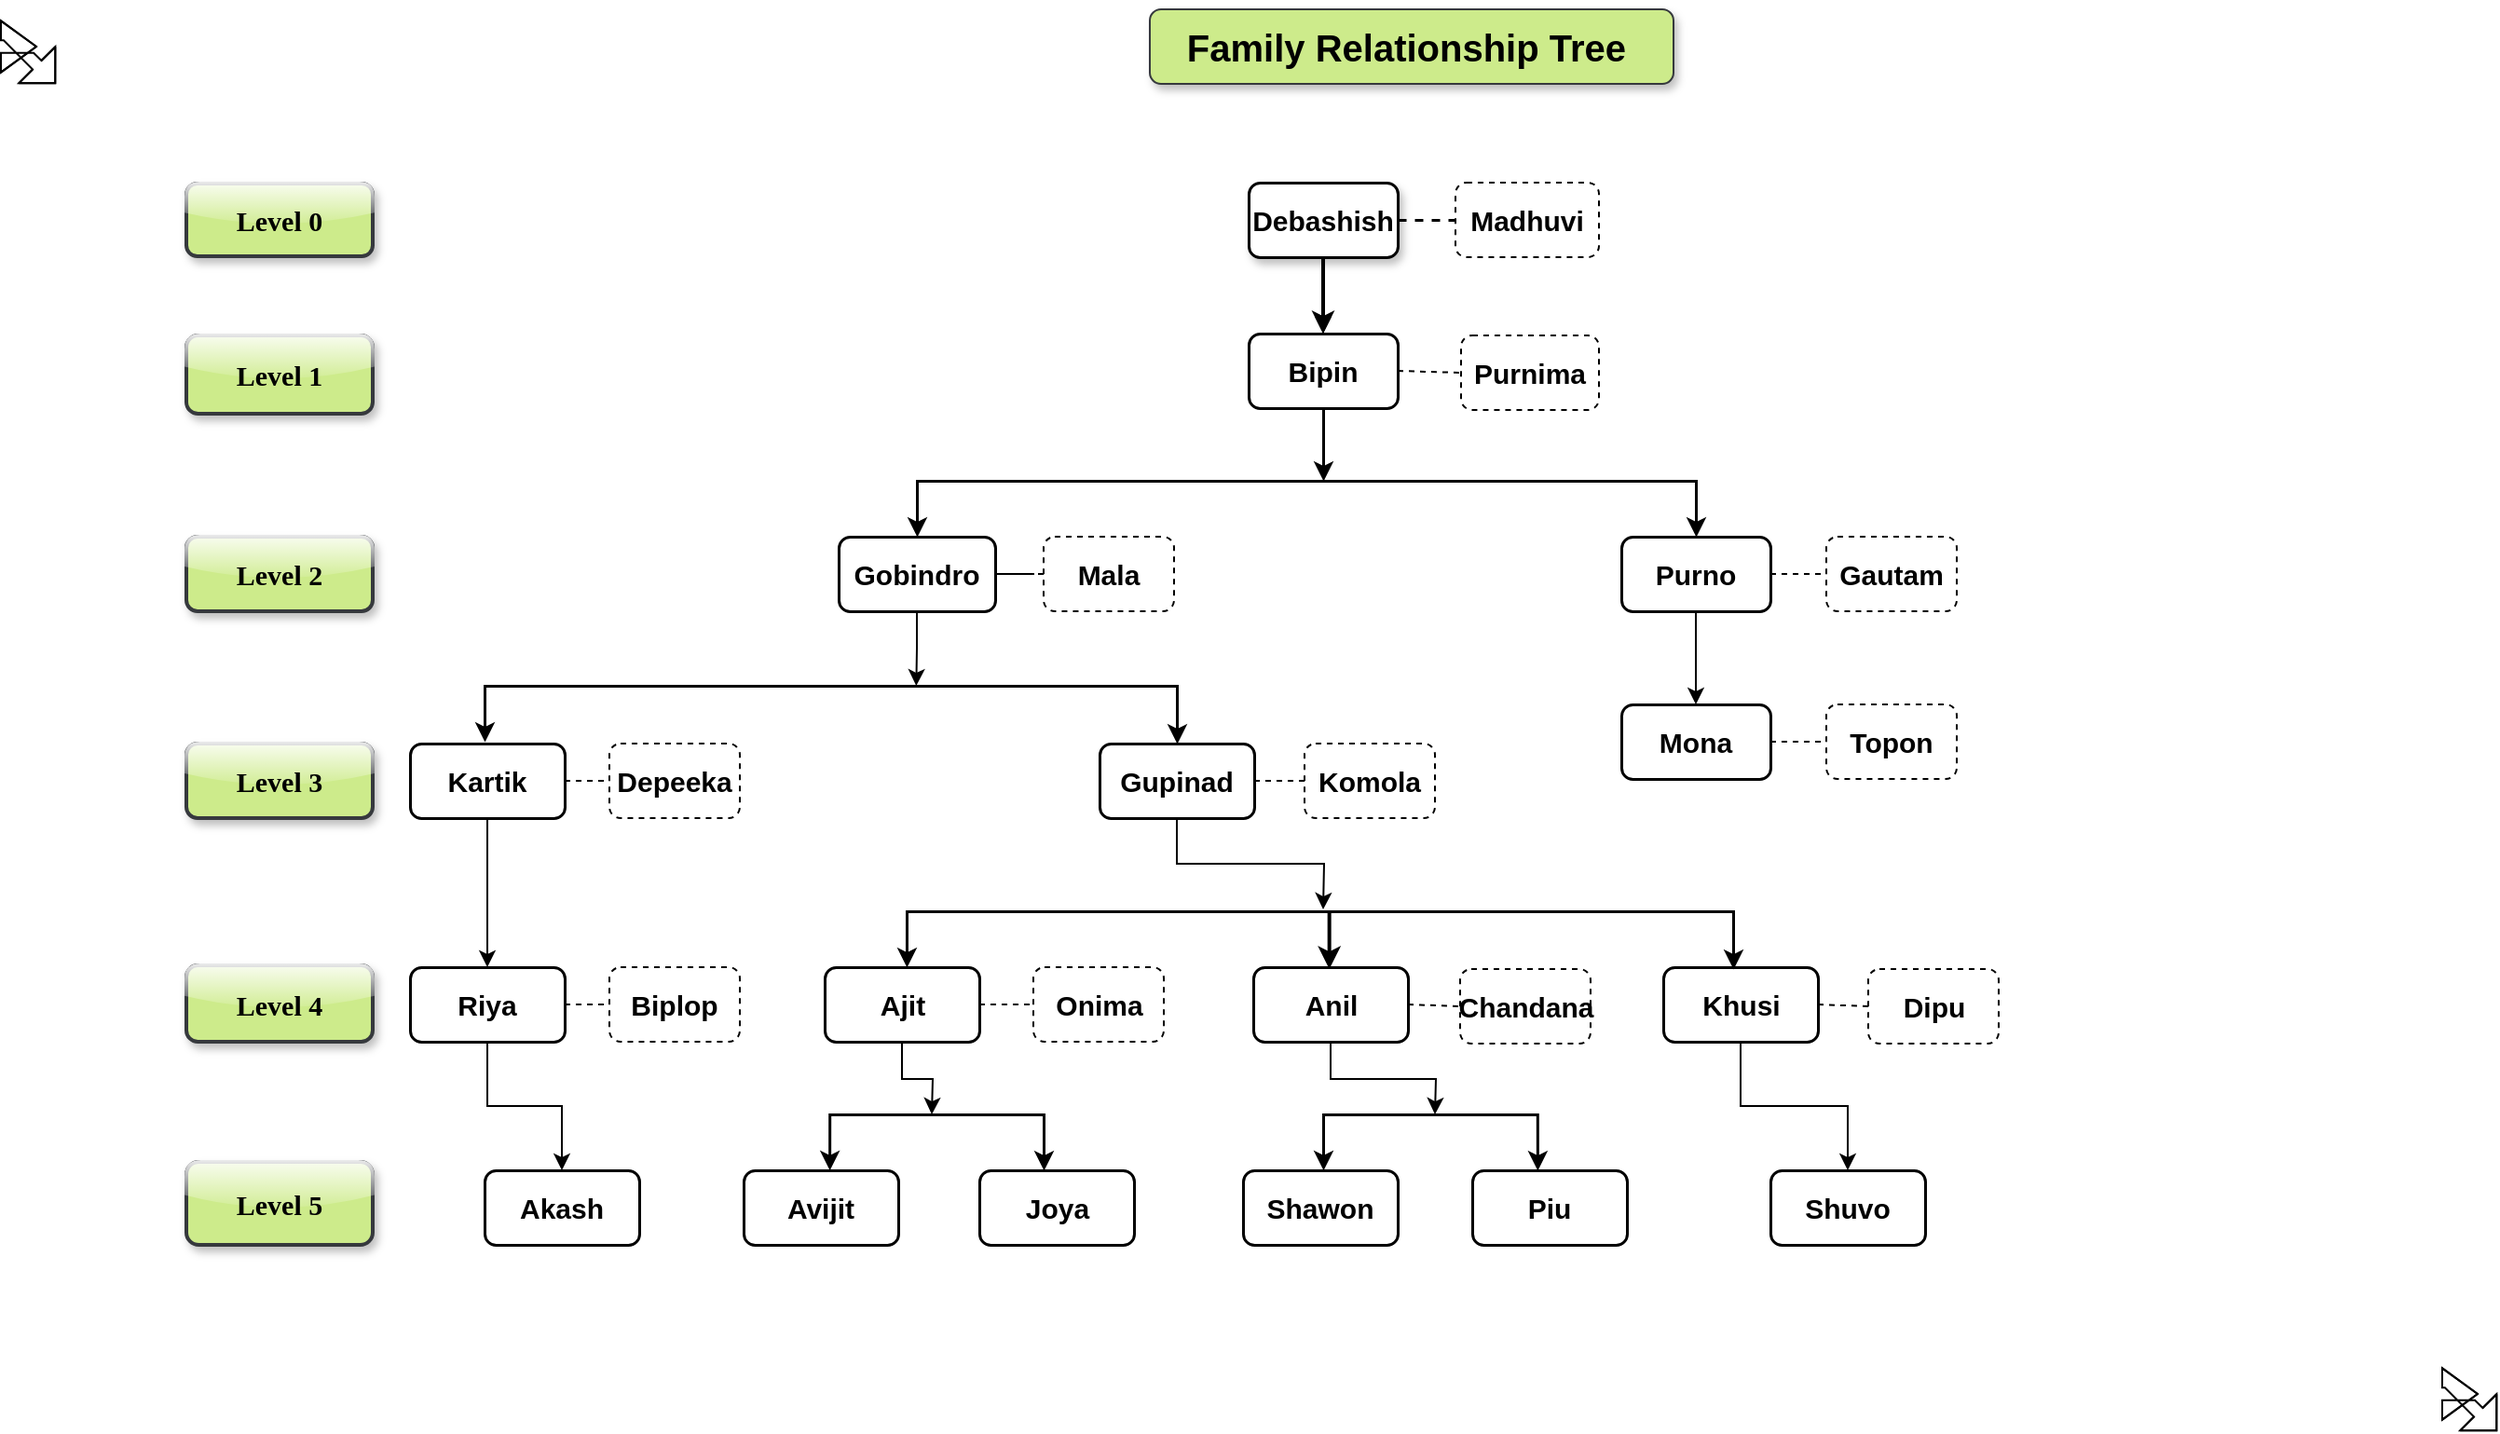<mxfile version="16.5.6" type="device"><diagram name="Page-1" id="10a91c8b-09ff-31b1-d368-03940ed4cc9e"><mxGraphModel dx="1857" dy="567" grid="1" gridSize="10" guides="1" tooltips="1" connect="1" arrows="1" fold="1" page="1" pageScale="1" pageWidth="700" pageHeight="800" background="none" math="0" shadow="0"><root><mxCell id="0"/><mxCell id="1" parent="0"/><mxCell id="g5gsc5zSXnJuTT1IEkq8-1" value="&lt;font size=&quot;1&quot;&gt;&lt;b style=&quot;font-size: 20px&quot;&gt;Family Relationship Tree&amp;nbsp;&lt;/b&gt;&lt;/font&gt;" style="text;html=1;strokeColor=#36393d;fillColor=#cdeb8b;align=center;verticalAlign=middle;whiteSpace=wrap;rounded=1;labelBorderColor=none;glass=0;sketch=0;shadow=1;" parent="1" vertex="1"><mxGeometry x="527" y="37" width="281" height="40" as="geometry"/></mxCell><mxCell id="g5gsc5zSXnJuTT1IEkq8-8" value="" style="edgeStyle=orthogonalEdgeStyle;rounded=0;orthogonalLoop=1;jettySize=auto;html=1;strokeColor=none;dashed=1;" parent="1" source="g5gsc5zSXnJuTT1IEkq8-4" target="g5gsc5zSXnJuTT1IEkq8-7" edge="1"><mxGeometry relative="1" as="geometry"/></mxCell><mxCell id="g5gsc5zSXnJuTT1IEkq8-165" style="edgeStyle=orthogonalEdgeStyle;rounded=0;orthogonalLoop=1;jettySize=auto;html=1;exitX=1;exitY=0.5;exitDx=0;exitDy=0;entryX=0;entryY=0.5;entryDx=0;entryDy=0;fontSize=15;startArrow=none;startFill=0;endArrow=none;endFill=0;strokeColor=#000000;strokeWidth=1.5;dashed=1;" parent="1" source="g5gsc5zSXnJuTT1IEkq8-4" target="g5gsc5zSXnJuTT1IEkq8-7" edge="1"><mxGeometry relative="1" as="geometry"/></mxCell><mxCell id="lz7SAXFmBVPZk41MgfSB-3" value="" style="edgeStyle=orthogonalEdgeStyle;rounded=0;orthogonalLoop=1;jettySize=auto;html=1;" edge="1" parent="1" source="g5gsc5zSXnJuTT1IEkq8-4" target="g5gsc5zSXnJuTT1IEkq8-11"><mxGeometry relative="1" as="geometry"/></mxCell><mxCell id="g5gsc5zSXnJuTT1IEkq8-4" value="&lt;span style=&quot;text-align: left ; background-color: rgb(255 , 255 , 255)&quot;&gt;&lt;b&gt;&lt;font style=&quot;font-size: 15px&quot;&gt;Debashish&lt;/font&gt;&lt;/b&gt;&lt;/span&gt;" style="rounded=1;whiteSpace=wrap;html=1;align=center;glass=0;sketch=0;shadow=1;strokeWidth=1.5;" parent="1" vertex="1"><mxGeometry x="580" y="130" width="80" height="40" as="geometry"/></mxCell><mxCell id="g5gsc5zSXnJuTT1IEkq8-7" value="&lt;b&gt;&lt;font style=&quot;font-size: 15px&quot;&gt;Madhuvi&lt;/font&gt;&lt;/b&gt;" style="whiteSpace=wrap;html=1;rounded=1;dashed=1;strokeWidth=1;" parent="1" vertex="1"><mxGeometry x="691" y="130" width="77" height="40" as="geometry"/></mxCell><mxCell id="g5gsc5zSXnJuTT1IEkq8-10" value="" style="edgeStyle=orthogonalEdgeStyle;rounded=0;orthogonalLoop=1;jettySize=auto;html=1;strokeColor=none;dashed=1;" parent="1" source="g5gsc5zSXnJuTT1IEkq8-11" target="g5gsc5zSXnJuTT1IEkq8-12" edge="1"><mxGeometry relative="1" as="geometry"/></mxCell><mxCell id="g5gsc5zSXnJuTT1IEkq8-11" value="&lt;font size=&quot;1&quot;&gt;&lt;b style=&quot;font-size: 15px&quot;&gt;Bipin&lt;/b&gt;&lt;/font&gt;" style="rounded=1;whiteSpace=wrap;html=1;align=center;sketch=0;strokeWidth=1.5;" parent="1" vertex="1"><mxGeometry x="580" y="211" width="80" height="40" as="geometry"/></mxCell><mxCell id="g5gsc5zSXnJuTT1IEkq8-12" value="&lt;b&gt;&lt;font style=&quot;font-size: 15px&quot;&gt;Purnima&lt;/font&gt;&lt;/b&gt;" style="whiteSpace=wrap;html=1;rounded=1;dashed=1;" parent="1" vertex="1"><mxGeometry x="694" y="212" width="74" height="40" as="geometry"/></mxCell><mxCell id="g5gsc5zSXnJuTT1IEkq8-13" value="" style="endArrow=none;dashed=1;html=1;exitX=1;exitY=0.5;exitDx=0;exitDy=0;entryX=0;entryY=0.5;entryDx=0;entryDy=0;" parent="1" source="g5gsc5zSXnJuTT1IEkq8-11" target="g5gsc5zSXnJuTT1IEkq8-12" edge="1"><mxGeometry width="50" height="50" relative="1" as="geometry"><mxPoint x="475" y="253" as="sourcePoint"/><mxPoint x="525" y="203" as="targetPoint"/></mxGeometry></mxCell><mxCell id="g5gsc5zSXnJuTT1IEkq8-18" value="" style="edgeStyle=orthogonalEdgeStyle;rounded=0;orthogonalLoop=1;jettySize=auto;html=1;strokeColor=none;dashed=1;fontStyle=1;fontSize=15;" parent="1" source="g5gsc5zSXnJuTT1IEkq8-19" target="g5gsc5zSXnJuTT1IEkq8-20" edge="1"><mxGeometry relative="1" as="geometry"/></mxCell><mxCell id="lz7SAXFmBVPZk41MgfSB-4" style="edgeStyle=orthogonalEdgeStyle;rounded=0;orthogonalLoop=1;jettySize=auto;html=1;exitX=0.5;exitY=1;exitDx=0;exitDy=0;" edge="1" parent="1" source="g5gsc5zSXnJuTT1IEkq8-19"><mxGeometry relative="1" as="geometry"><mxPoint x="401.667" y="400" as="targetPoint"/></mxGeometry></mxCell><mxCell id="g5gsc5zSXnJuTT1IEkq8-19" value="Gobindro" style="rounded=1;whiteSpace=wrap;html=1;align=center;fontStyle=1;fontSize=15;strokeWidth=1.5;" parent="1" vertex="1"><mxGeometry x="360" y="320" width="84" height="40" as="geometry"/></mxCell><mxCell id="g5gsc5zSXnJuTT1IEkq8-142" value="" style="edgeStyle=orthogonalEdgeStyle;rounded=0;orthogonalLoop=1;jettySize=auto;html=1;dashed=1;fontSize=15;startArrow=none;startFill=0;endArrow=none;endFill=0;strokeColor=#000000;strokeWidth=1;" parent="1" source="g5gsc5zSXnJuTT1IEkq8-20" target="g5gsc5zSXnJuTT1IEkq8-19" edge="1"><mxGeometry relative="1" as="geometry"/></mxCell><mxCell id="g5gsc5zSXnJuTT1IEkq8-20" value="Mala" style="whiteSpace=wrap;html=1;rounded=1;dashed=1;fontStyle=1;fontSize=15;" parent="1" vertex="1"><mxGeometry x="470" y="320" width="70" height="40" as="geometry"/></mxCell><mxCell id="g5gsc5zSXnJuTT1IEkq8-21" value="" style="endArrow=none;dashed=1;html=1;exitX=1;exitY=0.5;exitDx=0;exitDy=0;entryX=0;entryY=0.5;entryDx=0;entryDy=0;fontStyle=1;fontSize=15;" parent="1" source="g5gsc5zSXnJuTT1IEkq8-19" target="g5gsc5zSXnJuTT1IEkq8-20" edge="1"><mxGeometry width="50" height="50" relative="1" as="geometry"><mxPoint x="442" y="351" as="sourcePoint"/><mxPoint x="492" y="301" as="targetPoint"/></mxGeometry></mxCell><mxCell id="g5gsc5zSXnJuTT1IEkq8-26" value="" style="edgeStyle=orthogonalEdgeStyle;rounded=0;orthogonalLoop=1;jettySize=auto;html=1;strokeColor=none;dashed=1;fontStyle=1;fontSize=15;" parent="1" source="g5gsc5zSXnJuTT1IEkq8-27" target="g5gsc5zSXnJuTT1IEkq8-28" edge="1"><mxGeometry relative="1" as="geometry"/></mxCell><mxCell id="lz7SAXFmBVPZk41MgfSB-22" style="edgeStyle=orthogonalEdgeStyle;rounded=0;orthogonalLoop=1;jettySize=auto;html=1;exitX=0.5;exitY=1;exitDx=0;exitDy=0;entryX=0.5;entryY=0;entryDx=0;entryDy=0;" edge="1" parent="1" source="g5gsc5zSXnJuTT1IEkq8-27" target="lz7SAXFmBVPZk41MgfSB-19"><mxGeometry relative="1" as="geometry"/></mxCell><mxCell id="g5gsc5zSXnJuTT1IEkq8-27" value="Purno" style="rounded=1;whiteSpace=wrap;html=1;align=center;fontStyle=1;fontSize=15;strokeWidth=1.5;" parent="1" vertex="1"><mxGeometry x="780" y="320" width="80" height="40" as="geometry"/></mxCell><mxCell id="g5gsc5zSXnJuTT1IEkq8-28" value="Gautam" style="whiteSpace=wrap;html=1;rounded=1;dashed=1;fontStyle=1;fontSize=15;" parent="1" vertex="1"><mxGeometry x="890" y="320" width="70" height="40" as="geometry"/></mxCell><mxCell id="g5gsc5zSXnJuTT1IEkq8-29" value="" style="endArrow=none;dashed=1;html=1;exitX=1;exitY=0.5;exitDx=0;exitDy=0;entryX=0;entryY=0.5;entryDx=0;entryDy=0;fontStyle=1;fontSize=15;" parent="1" source="g5gsc5zSXnJuTT1IEkq8-27" target="g5gsc5zSXnJuTT1IEkq8-28" edge="1"><mxGeometry width="50" height="50" relative="1" as="geometry"><mxPoint x="822" y="356.5" as="sourcePoint"/><mxPoint x="872" y="306.5" as="targetPoint"/></mxGeometry></mxCell><mxCell id="g5gsc5zSXnJuTT1IEkq8-40" value="&lt;font face=&quot;Times New Roman&quot; style=&quot;font-size: 15px;&quot;&gt;&lt;span style=&quot;font-size: 15px;&quot;&gt;Level 0&lt;/span&gt;&lt;/font&gt;" style="text;html=1;strokeColor=#36393d;fillColor=#cdeb8b;align=center;verticalAlign=middle;whiteSpace=wrap;rounded=1;strokeWidth=2;glass=1;shadow=1;sketch=0;fontStyle=1;fontSize=15;" parent="1" vertex="1"><mxGeometry x="10" y="130.5" width="100" height="39" as="geometry"/></mxCell><mxCell id="g5gsc5zSXnJuTT1IEkq8-41" value="&lt;font face=&quot;Times New Roman&quot; style=&quot;font-size: 15px;&quot;&gt;&lt;span style=&quot;font-size: 15px;&quot;&gt;Level 1&lt;/span&gt;&lt;/font&gt;" style="text;html=1;strokeColor=#36393d;fillColor=#cdeb8b;align=center;verticalAlign=middle;whiteSpace=wrap;rounded=1;strokeWidth=2;glass=1;shadow=1;sketch=0;fontStyle=1;fontSize=15;" parent="1" vertex="1"><mxGeometry x="10" y="212" width="100" height="42" as="geometry"/></mxCell><mxCell id="g5gsc5zSXnJuTT1IEkq8-42" value="&lt;font face=&quot;Times New Roman&quot; style=&quot;font-size: 15px;&quot;&gt;&lt;span style=&quot;font-size: 15px;&quot;&gt;Level 2&lt;/span&gt;&lt;/font&gt;" style="text;html=1;strokeColor=#36393d;fillColor=#cdeb8b;align=center;verticalAlign=middle;whiteSpace=wrap;rounded=1;strokeWidth=2;glass=1;shadow=1;sketch=0;fontStyle=1;fontSize=15;" parent="1" vertex="1"><mxGeometry x="10" y="320" width="100" height="40" as="geometry"/></mxCell><mxCell id="g5gsc5zSXnJuTT1IEkq8-43" value="&lt;font face=&quot;Times New Roman&quot; style=&quot;font-size: 15px;&quot;&gt;&lt;span style=&quot;font-size: 15px;&quot;&gt;Level 3&lt;/span&gt;&lt;/font&gt;" style="text;html=1;strokeColor=#36393d;fillColor=#cdeb8b;align=center;verticalAlign=middle;whiteSpace=wrap;rounded=1;strokeWidth=2;glass=1;shadow=1;sketch=0;fontStyle=1;fontSize=15;" parent="1" vertex="1"><mxGeometry x="10" y="431" width="100" height="40" as="geometry"/></mxCell><mxCell id="g5gsc5zSXnJuTT1IEkq8-44" value="&lt;font face=&quot;Times New Roman&quot; style=&quot;font-size: 15px;&quot;&gt;&lt;span style=&quot;font-size: 15px;&quot;&gt;Level 4&lt;/span&gt;&lt;/font&gt;" style="text;html=1;strokeColor=#36393d;fillColor=#cdeb8b;align=center;verticalAlign=middle;whiteSpace=wrap;rounded=1;strokeWidth=2;glass=1;shadow=1;sketch=0;fontStyle=1;fontSize=15;" parent="1" vertex="1"><mxGeometry x="10" y="550" width="100" height="41" as="geometry"/></mxCell><mxCell id="g5gsc5zSXnJuTT1IEkq8-45" value="&lt;font face=&quot;Times New Roman&quot; style=&quot;font-size: 15px;&quot;&gt;&lt;span style=&quot;font-size: 15px;&quot;&gt;Level 5&lt;/span&gt;&lt;/font&gt;" style="text;html=1;strokeColor=#36393d;fillColor=#cdeb8b;align=center;verticalAlign=middle;whiteSpace=wrap;rounded=1;strokeWidth=2;glass=1;shadow=1;sketch=0;fontStyle=1;fontSize=15;" parent="1" vertex="1"><mxGeometry x="10" y="655.5" width="100" height="44.5" as="geometry"/></mxCell><mxCell id="g5gsc5zSXnJuTT1IEkq8-166" value="" style="endArrow=classic;html=1;fontSize=15;strokeColor=#000000;strokeWidth=2;entryX=0.5;entryY=0;entryDx=0;entryDy=0;exitX=0.5;exitY=1;exitDx=0;exitDy=0;" parent="1" source="g5gsc5zSXnJuTT1IEkq8-4" target="g5gsc5zSXnJuTT1IEkq8-11" edge="1"><mxGeometry width="50" height="50" relative="1" as="geometry"><mxPoint x="620" y="180" as="sourcePoint"/><mxPoint x="421" y="210" as="targetPoint"/></mxGeometry></mxCell><mxCell id="R5lQIA09nnmX3md69LwI-3" value="" style="endArrow=classic;html=1;fontSize=15;strokeColor=#000000;strokeWidth=1.5;exitX=0.5;exitY=1;exitDx=0;exitDy=0;" parent="1" source="g5gsc5zSXnJuTT1IEkq8-11" edge="1"><mxGeometry width="50" height="50" relative="1" as="geometry"><mxPoint x="920" y="120" as="sourcePoint"/><mxPoint x="620" y="290" as="targetPoint"/></mxGeometry></mxCell><mxCell id="R5lQIA09nnmX3md69LwI-5" style="edgeStyle=orthogonalEdgeStyle;rounded=0;orthogonalLoop=1;jettySize=auto;html=1;fontSize=15;startArrow=classic;startFill=1;endArrow=classic;endFill=1;strokeColor=#000000;strokeWidth=1.5;" parent="1" edge="1"><mxGeometry relative="1" as="geometry"><Array as="points"><mxPoint x="402" y="290"/><mxPoint x="820" y="290"/></Array><mxPoint x="402" y="320" as="sourcePoint"/><mxPoint x="820" y="320" as="targetPoint"/></mxGeometry></mxCell><mxCell id="lz7SAXFmBVPZk41MgfSB-8" style="edgeStyle=orthogonalEdgeStyle;rounded=0;orthogonalLoop=1;jettySize=auto;html=1;exitX=0.5;exitY=1;exitDx=0;exitDy=0;entryX=0.5;entryY=0;entryDx=0;entryDy=0;" edge="1" parent="1" source="arduTVaZHPwrf-81i5dr-4" target="arduTVaZHPwrf-81i5dr-7"><mxGeometry relative="1" as="geometry"/></mxCell><mxCell id="arduTVaZHPwrf-81i5dr-4" value="Kartik" style="rounded=1;whiteSpace=wrap;html=1;align=center;fontStyle=1;fontSize=15;strokeWidth=1.5;" parent="1" vertex="1"><mxGeometry x="130" y="431" width="83" height="40" as="geometry"/></mxCell><mxCell id="arduTVaZHPwrf-81i5dr-5" value="Depeeka" style="whiteSpace=wrap;html=1;rounded=1;dashed=1;fontStyle=1;fontSize=15;" parent="1" vertex="1"><mxGeometry x="237" y="431" width="70" height="40" as="geometry"/></mxCell><mxCell id="arduTVaZHPwrf-81i5dr-6" value="" style="endArrow=none;dashed=1;html=1;exitX=1;exitY=0.5;exitDx=0;exitDy=0;entryX=0;entryY=0.5;entryDx=0;entryDy=0;fontStyle=1;fontSize=15;" parent="1" source="arduTVaZHPwrf-81i5dr-4" target="arduTVaZHPwrf-81i5dr-5" edge="1"><mxGeometry width="50" height="50" relative="1" as="geometry"><mxPoint x="207.0" y="351" as="sourcePoint"/><mxPoint x="243" y="351" as="targetPoint"/></mxGeometry></mxCell><mxCell id="lz7SAXFmBVPZk41MgfSB-15" style="edgeStyle=orthogonalEdgeStyle;rounded=0;orthogonalLoop=1;jettySize=auto;html=1;exitX=0.5;exitY=1;exitDx=0;exitDy=0;entryX=0.5;entryY=0;entryDx=0;entryDy=0;" edge="1" parent="1" source="arduTVaZHPwrf-81i5dr-7" target="arduTVaZHPwrf-81i5dr-10"><mxGeometry relative="1" as="geometry"/></mxCell><mxCell id="arduTVaZHPwrf-81i5dr-7" value="Riya" style="rounded=1;whiteSpace=wrap;html=1;align=center;fontStyle=1;fontSize=15;strokeWidth=1.5;" parent="1" vertex="1"><mxGeometry x="130" y="551" width="83" height="40" as="geometry"/></mxCell><mxCell id="arduTVaZHPwrf-81i5dr-8" value="Biplop" style="whiteSpace=wrap;html=1;rounded=1;dashed=1;fontStyle=1;fontSize=15;" parent="1" vertex="1"><mxGeometry x="237" y="551" width="70" height="40" as="geometry"/></mxCell><mxCell id="arduTVaZHPwrf-81i5dr-9" value="" style="endArrow=none;dashed=1;html=1;exitX=1;exitY=0.5;exitDx=0;exitDy=0;entryX=0;entryY=0.5;entryDx=0;entryDy=0;fontStyle=1;fontSize=15;" parent="1" source="arduTVaZHPwrf-81i5dr-7" target="arduTVaZHPwrf-81i5dr-8" edge="1"><mxGeometry width="50" height="50" relative="1" as="geometry"><mxPoint x="207.0" y="471" as="sourcePoint"/><mxPoint x="243" y="471" as="targetPoint"/></mxGeometry></mxCell><mxCell id="arduTVaZHPwrf-81i5dr-10" value="Akash" style="rounded=1;whiteSpace=wrap;html=1;align=center;fontStyle=1;fontSize=15;strokeWidth=1.5;" parent="1" vertex="1"><mxGeometry x="170" y="660" width="83" height="40" as="geometry"/></mxCell><mxCell id="lz7SAXFmBVPZk41MgfSB-7" style="edgeStyle=orthogonalEdgeStyle;rounded=0;orthogonalLoop=1;jettySize=auto;html=1;exitX=0.5;exitY=1;exitDx=0;exitDy=0;" edge="1" parent="1" source="arduTVaZHPwrf-81i5dr-13"><mxGeometry relative="1" as="geometry"><mxPoint x="620" y="520" as="targetPoint"/></mxGeometry></mxCell><mxCell id="arduTVaZHPwrf-81i5dr-13" value="Gupinad" style="rounded=1;whiteSpace=wrap;html=1;align=center;fontStyle=1;fontSize=15;strokeWidth=1.5;" parent="1" vertex="1"><mxGeometry x="500" y="431" width="83" height="40" as="geometry"/></mxCell><mxCell id="arduTVaZHPwrf-81i5dr-14" value="Komola" style="whiteSpace=wrap;html=1;rounded=1;dashed=1;fontStyle=1;fontSize=15;" parent="1" vertex="1"><mxGeometry x="610" y="431" width="70" height="40" as="geometry"/></mxCell><mxCell id="arduTVaZHPwrf-81i5dr-15" value="" style="endArrow=none;dashed=1;html=1;exitX=1;exitY=0.5;exitDx=0;exitDy=0;entryX=0;entryY=0.5;entryDx=0;entryDy=0;fontStyle=1;fontSize=15;" parent="1" source="arduTVaZHPwrf-81i5dr-13" target="arduTVaZHPwrf-81i5dr-14" edge="1"><mxGeometry width="50" height="50" relative="1" as="geometry"><mxPoint x="577.0" y="351" as="sourcePoint"/><mxPoint x="613" y="351" as="targetPoint"/></mxGeometry></mxCell><mxCell id="lz7SAXFmBVPZk41MgfSB-14" style="edgeStyle=orthogonalEdgeStyle;rounded=0;orthogonalLoop=1;jettySize=auto;html=1;exitX=0.5;exitY=1;exitDx=0;exitDy=0;entryX=0.5;entryY=0;entryDx=0;entryDy=0;" edge="1" parent="1" source="arduTVaZHPwrf-81i5dr-19" target="arduTVaZHPwrf-81i5dr-34"><mxGeometry relative="1" as="geometry"/></mxCell><mxCell id="arduTVaZHPwrf-81i5dr-19" value="Khusi" style="rounded=1;whiteSpace=wrap;html=1;align=center;fontStyle=1;fontSize=15;strokeWidth=1.5;" parent="1" vertex="1"><mxGeometry x="802.5" y="551" width="83" height="40" as="geometry"/></mxCell><mxCell id="arduTVaZHPwrf-81i5dr-20" value="Dipu" style="whiteSpace=wrap;html=1;rounded=1;dashed=1;fontStyle=1;fontSize=15;" parent="1" vertex="1"><mxGeometry x="912.5" y="552" width="70" height="40" as="geometry"/></mxCell><mxCell id="arduTVaZHPwrf-81i5dr-21" value="" style="endArrow=none;dashed=1;html=1;exitX=1;exitY=0.5;exitDx=0;exitDy=0;entryX=0;entryY=0.5;entryDx=0;entryDy=0;fontStyle=1;fontSize=15;" parent="1" source="arduTVaZHPwrf-81i5dr-19" target="arduTVaZHPwrf-81i5dr-20" edge="1"><mxGeometry width="50" height="50" relative="1" as="geometry"><mxPoint x="879.5" y="471" as="sourcePoint"/><mxPoint x="915.5" y="471" as="targetPoint"/></mxGeometry></mxCell><mxCell id="lz7SAXFmBVPZk41MgfSB-13" style="edgeStyle=orthogonalEdgeStyle;rounded=0;orthogonalLoop=1;jettySize=auto;html=1;exitX=0.5;exitY=1;exitDx=0;exitDy=0;" edge="1" parent="1" source="arduTVaZHPwrf-81i5dr-22"><mxGeometry relative="1" as="geometry"><mxPoint x="680" y="630" as="targetPoint"/></mxGeometry></mxCell><mxCell id="arduTVaZHPwrf-81i5dr-22" value="Anil" style="rounded=1;whiteSpace=wrap;html=1;align=center;fontStyle=1;fontSize=15;strokeWidth=1.5;" parent="1" vertex="1"><mxGeometry x="582.5" y="551" width="83" height="40" as="geometry"/></mxCell><mxCell id="arduTVaZHPwrf-81i5dr-23" value="Chandana" style="whiteSpace=wrap;html=1;rounded=1;dashed=1;fontStyle=1;fontSize=15;" parent="1" vertex="1"><mxGeometry x="693.5" y="552" width="70" height="40" as="geometry"/></mxCell><mxCell id="arduTVaZHPwrf-81i5dr-24" value="" style="endArrow=none;dashed=1;html=1;exitX=1;exitY=0.5;exitDx=0;exitDy=0;entryX=0;entryY=0.5;entryDx=0;entryDy=0;fontStyle=1;fontSize=15;" parent="1" source="arduTVaZHPwrf-81i5dr-22" target="arduTVaZHPwrf-81i5dr-23" edge="1"><mxGeometry width="50" height="50" relative="1" as="geometry"><mxPoint x="659.5" y="471" as="sourcePoint"/><mxPoint x="695.5" y="471" as="targetPoint"/></mxGeometry></mxCell><mxCell id="lz7SAXFmBVPZk41MgfSB-12" style="edgeStyle=orthogonalEdgeStyle;rounded=0;orthogonalLoop=1;jettySize=auto;html=1;exitX=0.5;exitY=1;exitDx=0;exitDy=0;" edge="1" parent="1" source="arduTVaZHPwrf-81i5dr-26"><mxGeometry relative="1" as="geometry"><mxPoint x="410" y="630" as="targetPoint"/></mxGeometry></mxCell><mxCell id="arduTVaZHPwrf-81i5dr-26" value="Ajit" style="rounded=1;whiteSpace=wrap;html=1;align=center;fontStyle=1;fontSize=15;strokeWidth=1.5;" parent="1" vertex="1"><mxGeometry x="352.5" y="551" width="83" height="40" as="geometry"/></mxCell><mxCell id="arduTVaZHPwrf-81i5dr-27" value="Onima" style="whiteSpace=wrap;html=1;rounded=1;dashed=1;fontStyle=1;fontSize=15;" parent="1" vertex="1"><mxGeometry x="464.5" y="551" width="70" height="40" as="geometry"/></mxCell><mxCell id="arduTVaZHPwrf-81i5dr-28" value="" style="endArrow=none;dashed=1;html=1;exitX=1;exitY=0.5;exitDx=0;exitDy=0;entryX=0;entryY=0.5;entryDx=0;entryDy=0;fontStyle=1;fontSize=15;" parent="1" source="arduTVaZHPwrf-81i5dr-26" target="arduTVaZHPwrf-81i5dr-27" edge="1"><mxGeometry width="50" height="50" relative="1" as="geometry"><mxPoint x="429.5" y="471" as="sourcePoint"/><mxPoint x="465.5" y="471" as="targetPoint"/></mxGeometry></mxCell><mxCell id="arduTVaZHPwrf-81i5dr-30" value="Avijit" style="rounded=1;whiteSpace=wrap;html=1;align=center;fontStyle=1;fontSize=15;strokeWidth=1.5;" parent="1" vertex="1"><mxGeometry x="309" y="660" width="83" height="40" as="geometry"/></mxCell><mxCell id="arduTVaZHPwrf-81i5dr-31" value="Joya" style="rounded=1;whiteSpace=wrap;html=1;align=center;fontStyle=1;fontSize=15;strokeWidth=1.5;" parent="1" vertex="1"><mxGeometry x="435.5" y="660" width="83" height="40" as="geometry"/></mxCell><mxCell id="arduTVaZHPwrf-81i5dr-32" value="Shawon" style="rounded=1;whiteSpace=wrap;html=1;align=center;fontStyle=1;fontSize=15;strokeWidth=1.5;" parent="1" vertex="1"><mxGeometry x="577" y="660" width="83" height="40" as="geometry"/></mxCell><mxCell id="arduTVaZHPwrf-81i5dr-33" value="Piu" style="rounded=1;whiteSpace=wrap;html=1;align=center;fontStyle=1;fontSize=15;strokeWidth=1.5;" parent="1" vertex="1"><mxGeometry x="700" y="660" width="83" height="40" as="geometry"/></mxCell><mxCell id="arduTVaZHPwrf-81i5dr-34" value="Shuvo" style="rounded=1;whiteSpace=wrap;html=1;align=center;fontStyle=1;fontSize=15;strokeWidth=1.5;" parent="1" vertex="1"><mxGeometry x="860" y="660" width="83" height="40" as="geometry"/></mxCell><mxCell id="lz7SAXFmBVPZk41MgfSB-1" style="edgeStyle=orthogonalEdgeStyle;rounded=0;orthogonalLoop=1;jettySize=auto;html=1;fontSize=15;startArrow=classic;startFill=1;endArrow=classic;endFill=1;strokeColor=#000000;strokeWidth=1.5;entryX=0.5;entryY=0;entryDx=0;entryDy=0;" edge="1" parent="1" target="arduTVaZHPwrf-81i5dr-13"><mxGeometry relative="1" as="geometry"><Array as="points"><mxPoint x="170" y="400"/><mxPoint x="542" y="400"/></Array><mxPoint x="170" y="430" as="sourcePoint"/><mxPoint x="588" y="420" as="targetPoint"/></mxGeometry></mxCell><mxCell id="lz7SAXFmBVPZk41MgfSB-5" style="edgeStyle=orthogonalEdgeStyle;rounded=0;orthogonalLoop=1;jettySize=auto;html=1;fontSize=15;startArrow=classic;startFill=1;endArrow=classic;endFill=1;strokeColor=#000000;strokeWidth=1.5;" edge="1" parent="1"><mxGeometry relative="1" as="geometry"><Array as="points"><mxPoint x="396" y="521"/><mxPoint x="840" y="521"/></Array><mxPoint x="396.47" y="551" as="sourcePoint"/><mxPoint x="840" y="552" as="targetPoint"/></mxGeometry></mxCell><mxCell id="lz7SAXFmBVPZk41MgfSB-6" value="" style="endArrow=classic;html=1;fontSize=15;strokeColor=#000000;strokeWidth=2;entryX=0.5;entryY=0;entryDx=0;entryDy=0;" edge="1" parent="1"><mxGeometry width="50" height="50" relative="1" as="geometry"><mxPoint x="623.33" y="521" as="sourcePoint"/><mxPoint x="623.33" y="552" as="targetPoint"/></mxGeometry></mxCell><mxCell id="lz7SAXFmBVPZk41MgfSB-9" style="edgeStyle=orthogonalEdgeStyle;rounded=0;orthogonalLoop=1;jettySize=auto;html=1;fontSize=15;startArrow=classic;startFill=1;endArrow=classic;endFill=1;strokeColor=#000000;strokeWidth=1.5;" edge="1" parent="1"><mxGeometry relative="1" as="geometry"><Array as="points"><mxPoint x="355.0" y="630"/><mxPoint x="470.0" y="630"/></Array><mxPoint x="355.06" y="659.86" as="sourcePoint"/><mxPoint x="470.0" y="660" as="targetPoint"/></mxGeometry></mxCell><mxCell id="lz7SAXFmBVPZk41MgfSB-10" style="edgeStyle=orthogonalEdgeStyle;rounded=0;orthogonalLoop=1;jettySize=auto;html=1;fontSize=15;startArrow=classic;startFill=1;endArrow=classic;endFill=1;strokeColor=#000000;strokeWidth=1.5;" edge="1" parent="1"><mxGeometry relative="1" as="geometry"><Array as="points"><mxPoint x="619.94" y="630"/><mxPoint x="734.94" y="630"/></Array><mxPoint x="620.0" y="659.86" as="sourcePoint"/><mxPoint x="734.94" y="660" as="targetPoint"/></mxGeometry></mxCell><mxCell id="lz7SAXFmBVPZk41MgfSB-18" value="" style="edgeStyle=orthogonalEdgeStyle;rounded=0;orthogonalLoop=1;jettySize=auto;html=1;strokeColor=none;dashed=1;fontStyle=1;fontSize=15;" edge="1" parent="1" source="lz7SAXFmBVPZk41MgfSB-19" target="lz7SAXFmBVPZk41MgfSB-20"><mxGeometry relative="1" as="geometry"/></mxCell><mxCell id="lz7SAXFmBVPZk41MgfSB-19" value="Mona" style="rounded=1;whiteSpace=wrap;html=1;align=center;fontStyle=1;fontSize=15;strokeWidth=1.5;" vertex="1" parent="1"><mxGeometry x="780" y="410" width="80" height="40" as="geometry"/></mxCell><mxCell id="lz7SAXFmBVPZk41MgfSB-20" value="Topon" style="whiteSpace=wrap;html=1;rounded=1;dashed=1;fontStyle=1;fontSize=15;" vertex="1" parent="1"><mxGeometry x="890" y="410" width="70" height="40" as="geometry"/></mxCell><mxCell id="lz7SAXFmBVPZk41MgfSB-21" value="" style="endArrow=none;dashed=1;html=1;exitX=1;exitY=0.5;exitDx=0;exitDy=0;entryX=0;entryY=0.5;entryDx=0;entryDy=0;fontStyle=1;fontSize=15;" edge="1" parent="1" source="lz7SAXFmBVPZk41MgfSB-19" target="lz7SAXFmBVPZk41MgfSB-20"><mxGeometry width="50" height="50" relative="1" as="geometry"><mxPoint x="822" y="446.5" as="sourcePoint"/><mxPoint x="872" y="396.5" as="targetPoint"/></mxGeometry></mxCell><mxCell id="lz7SAXFmBVPZk41MgfSB-23" value="" style="shape=flexArrow;endArrow=classic;startArrow=classic;html=1;rounded=0;width=6.667;startSize=4.267;" edge="1" parent="1"><mxGeometry width="100" height="100" relative="1" as="geometry"><mxPoint x="-60" y="77" as="sourcePoint"/><mxPoint x="-70" y="57" as="targetPoint"/><Array as="points"><mxPoint x="-80" y="57"/></Array></mxGeometry></mxCell><mxCell id="lz7SAXFmBVPZk41MgfSB-25" value="" style="shape=flexArrow;endArrow=classic;startArrow=classic;html=1;rounded=0;width=6.667;startSize=4.267;" edge="1" parent="1"><mxGeometry width="100" height="100" relative="1" as="geometry"><mxPoint x="1250" y="800" as="sourcePoint"/><mxPoint x="1240" y="780" as="targetPoint"/><Array as="points"><mxPoint x="1230" y="780"/></Array></mxGeometry></mxCell></root></mxGraphModel></diagram></mxfile>